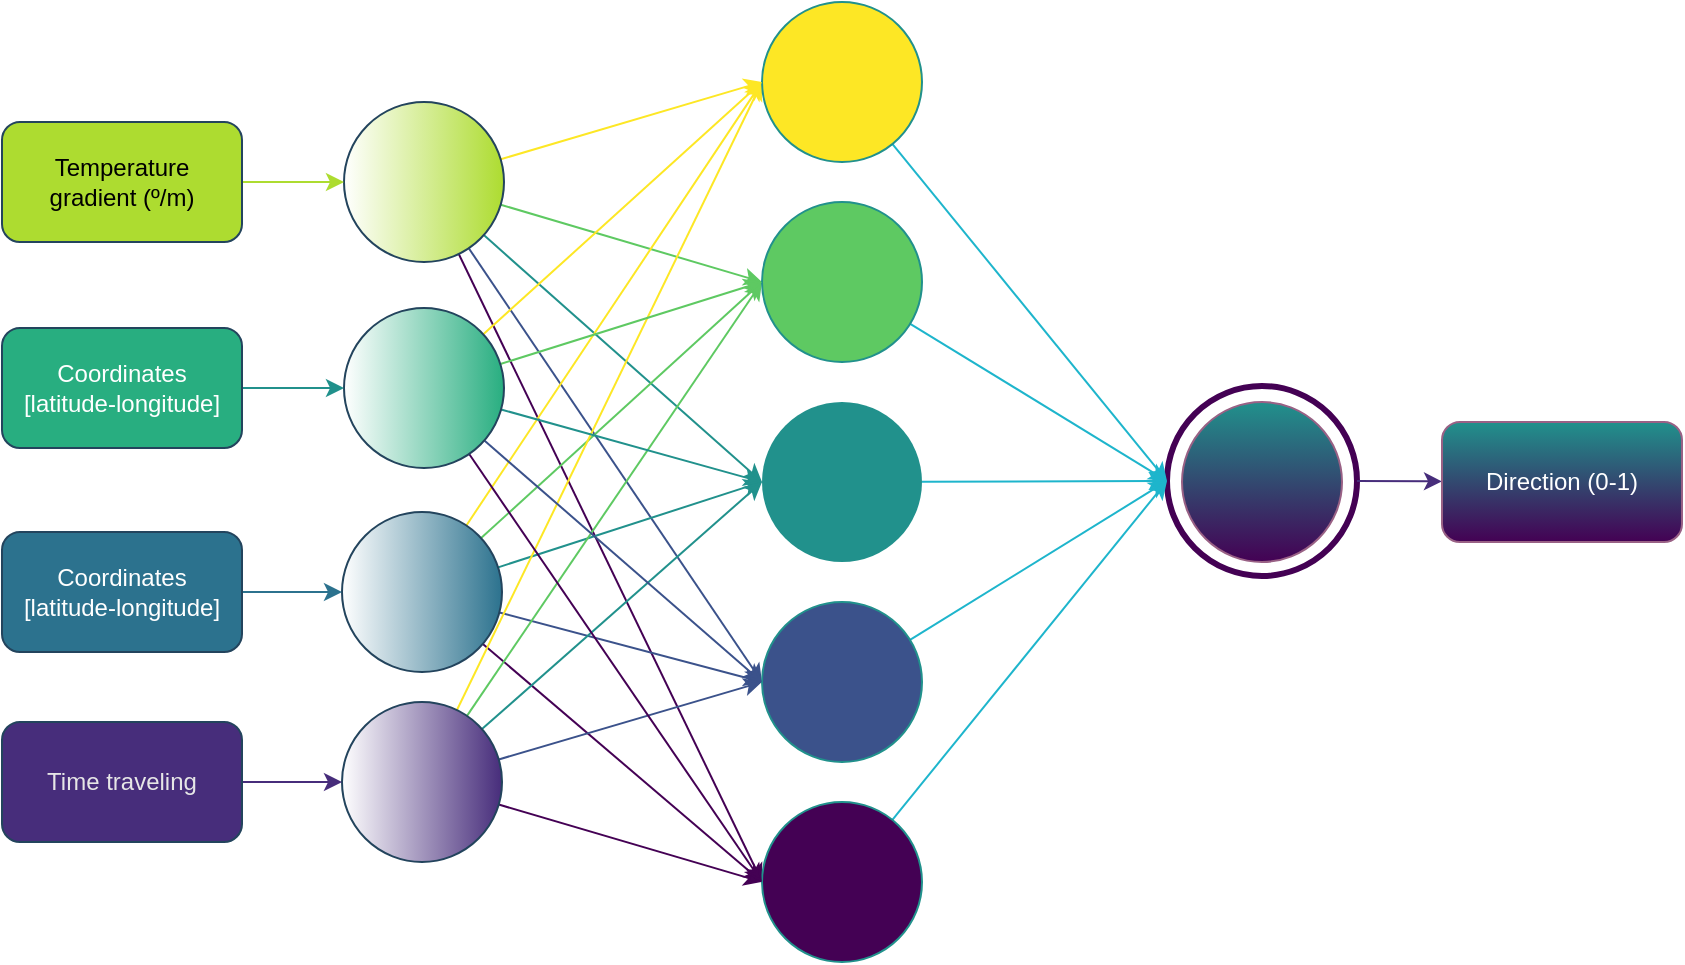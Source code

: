 <mxfile>
    <diagram id="D91BQI79NiKYmb_ce4ez" name="Página-1">
        <mxGraphModel dx="856" dy="627" grid="1" gridSize="10" guides="1" tooltips="1" connect="1" arrows="1" fold="1" page="1" pageScale="1" pageWidth="1169" pageHeight="827" math="0" shadow="0">
            <root>
                <mxCell id="0"/>
                <mxCell id="1" parent="0"/>
                <mxCell id="45" value="" style="ellipse;whiteSpace=wrap;html=1;aspect=fixed;fillColor=none;strokeColor=#440154;strokeWidth=3;" parent="1" vertex="1">
                    <mxGeometry x="747.5" y="366" width="95" height="95" as="geometry"/>
                </mxCell>
                <mxCell id="14" style="edgeStyle=none;html=1;entryX=0;entryY=0.5;entryDx=0;entryDy=0;strokeColor=#5EC962;" parent="1" source="2" target="12" edge="1">
                    <mxGeometry relative="1" as="geometry"/>
                </mxCell>
                <mxCell id="15" style="edgeStyle=none;html=1;entryX=0;entryY=0.5;entryDx=0;entryDy=0;strokeColor=#21918C;" parent="1" source="2" target="13" edge="1">
                    <mxGeometry relative="1" as="geometry"/>
                </mxCell>
                <mxCell id="33" style="edgeStyle=none;html=1;entryX=0;entryY=0.5;entryDx=0;entryDy=0;strokeColor=#3B528B;" parent="1" source="2" target="27" edge="1">
                    <mxGeometry relative="1" as="geometry"/>
                </mxCell>
                <mxCell id="34" style="edgeStyle=none;html=1;entryX=0;entryY=0.5;entryDx=0;entryDy=0;strokeColor=#FDE725;" parent="1" source="2" target="28" edge="1">
                    <mxGeometry relative="1" as="geometry"/>
                </mxCell>
                <mxCell id="35" style="edgeStyle=none;html=1;entryX=0;entryY=0.5;entryDx=0;entryDy=0;strokeColor=#440154;" parent="1" source="2" target="29" edge="1">
                    <mxGeometry relative="1" as="geometry"/>
                </mxCell>
                <mxCell id="2" value="" style="ellipse;whiteSpace=wrap;html=1;aspect=fixed;fillColor=#FFFFFF;strokeColor=#23445d;gradientColor=#ADDC30;gradientDirection=east;" parent="1" vertex="1">
                    <mxGeometry x="336" y="224" width="80" height="80" as="geometry"/>
                </mxCell>
                <mxCell id="17" style="edgeStyle=none;html=1;entryX=0;entryY=0.5;entryDx=0;entryDy=0;strokeColor=#5EC962;" parent="1" source="4" target="12" edge="1">
                    <mxGeometry relative="1" as="geometry"/>
                </mxCell>
                <mxCell id="19" style="edgeStyle=none;html=1;entryX=0;entryY=0.5;entryDx=0;entryDy=0;strokeColor=#21918C;" parent="1" source="4" target="13" edge="1">
                    <mxGeometry relative="1" as="geometry"/>
                </mxCell>
                <mxCell id="36" style="edgeStyle=none;html=1;entryX=0;entryY=0.5;entryDx=0;entryDy=0;strokeColor=#FDE725;" parent="1" source="4" target="28" edge="1">
                    <mxGeometry relative="1" as="geometry"/>
                </mxCell>
                <mxCell id="37" style="edgeStyle=none;html=1;entryX=0;entryY=0.5;entryDx=0;entryDy=0;strokeColor=#3B528B;" parent="1" source="4" target="27" edge="1">
                    <mxGeometry relative="1" as="geometry"/>
                </mxCell>
                <mxCell id="38" style="edgeStyle=none;html=1;entryX=0;entryY=0.5;entryDx=0;entryDy=0;strokeColor=#440154;" parent="1" source="4" target="29" edge="1">
                    <mxGeometry relative="1" as="geometry"/>
                </mxCell>
                <mxCell id="4" value="" style="ellipse;whiteSpace=wrap;html=1;aspect=fixed;fillColor=#FFFFFF;strokeColor=#23445d;gradientColor=#2c728e;gradientDirection=east;" parent="1" vertex="1">
                    <mxGeometry x="335" y="429" width="80" height="80" as="geometry"/>
                </mxCell>
                <mxCell id="20" style="edgeStyle=none;html=1;entryX=0;entryY=0.5;entryDx=0;entryDy=0;strokeColor=#21918C;" parent="1" source="5" target="13" edge="1">
                    <mxGeometry relative="1" as="geometry"/>
                </mxCell>
                <mxCell id="21" style="edgeStyle=none;html=1;entryX=0;entryY=0.5;entryDx=0;entryDy=0;strokeColor=#5EC962;" parent="1" source="5" target="12" edge="1">
                    <mxGeometry relative="1" as="geometry"/>
                </mxCell>
                <mxCell id="30" style="edgeStyle=none;html=1;entryX=0;entryY=0.5;entryDx=0;entryDy=0;strokeColor=#3B528B;" parent="1" source="5" target="27" edge="1">
                    <mxGeometry relative="1" as="geometry"/>
                </mxCell>
                <mxCell id="31" style="edgeStyle=none;html=1;entryX=0;entryY=0.5;entryDx=0;entryDy=0;strokeColor=#440154;" parent="1" source="5" target="29" edge="1">
                    <mxGeometry relative="1" as="geometry"/>
                </mxCell>
                <mxCell id="32" style="edgeStyle=none;html=1;entryX=0;entryY=0.5;entryDx=0;entryDy=0;strokeColor=#FDE725;" parent="1" source="5" target="28" edge="1">
                    <mxGeometry relative="1" as="geometry"/>
                </mxCell>
                <mxCell id="5" value="" style="ellipse;whiteSpace=wrap;html=1;aspect=fixed;fillColor=#FFFFFF;strokeColor=#23445d;gradientColor=#472d7b;gradientDirection=east;" parent="1" vertex="1">
                    <mxGeometry x="335" y="524" width="80" height="80" as="geometry"/>
                </mxCell>
                <mxCell id="9" value="" style="edgeStyle=none;html=1;strokeColor=#ADDC30;" parent="1" source="6" target="2" edge="1">
                    <mxGeometry relative="1" as="geometry"/>
                </mxCell>
                <mxCell id="6" value="Temperature&lt;br&gt;gradient (º/m)" style="rounded=1;whiteSpace=wrap;html=1;fillColor=#ADDC30;strokeColor=#23445d;gradientColor=#ADDC30;gradientDirection=east;fontColor=default;" parent="1" vertex="1">
                    <mxGeometry x="165" y="234" width="120" height="60" as="geometry"/>
                </mxCell>
                <mxCell id="10" value="" style="edgeStyle=none;html=1;strokeColor=#2C728E;fontColor=#E6E6E6;" parent="1" source="7" target="4" edge="1">
                    <mxGeometry relative="1" as="geometry"/>
                </mxCell>
                <mxCell id="7" value="Coordinates&lt;br&gt;[latitude-longitude]" style="rounded=1;whiteSpace=wrap;html=1;fillColor=#2C728E;strokeColor=#23445d;gradientColor=#2c728e;gradientDirection=east;fontColor=#FFFFFF;" parent="1" vertex="1">
                    <mxGeometry x="165" y="439" width="120" height="60" as="geometry"/>
                </mxCell>
                <mxCell id="11" value="" style="edgeStyle=none;html=1;strokeColor=#472D7B;fontColor=#E6E6E6;" parent="1" source="8" target="5" edge="1">
                    <mxGeometry relative="1" as="geometry"/>
                </mxCell>
                <mxCell id="8" value="Time traveling" style="rounded=1;whiteSpace=wrap;html=1;fillColor=#472D7B;strokeColor=#23445d;gradientColor=#472D7B;gradientDirection=east;fontColor=#E6E6E6;" parent="1" vertex="1">
                    <mxGeometry x="165" y="534" width="120" height="60" as="geometry"/>
                </mxCell>
                <mxCell id="24" style="edgeStyle=none;html=1;entryX=0;entryY=0.5;entryDx=0;entryDy=0;strokeColor=#1EB5CC;" parent="1" source="12" target="45" edge="1">
                    <mxGeometry relative="1" as="geometry"/>
                </mxCell>
                <mxCell id="12" value="" style="ellipse;whiteSpace=wrap;html=1;aspect=fixed;fillColor=#5ec962;strokeColor=#21918C;" parent="1" vertex="1">
                    <mxGeometry x="545" y="274" width="80" height="80" as="geometry"/>
                </mxCell>
                <mxCell id="23" value="" style="edgeStyle=none;html=1;strokeColor=#1EB5CC;entryX=0;entryY=0.5;entryDx=0;entryDy=0;" parent="1" source="13" target="45" edge="1">
                    <mxGeometry relative="1" as="geometry"/>
                </mxCell>
                <mxCell id="13" value="" style="ellipse;whiteSpace=wrap;html=1;aspect=fixed;fillColor=#21918c;strokeColor=none;" parent="1" vertex="1">
                    <mxGeometry x="545" y="374" width="80" height="80" as="geometry"/>
                </mxCell>
                <mxCell id="26" value="" style="edgeStyle=none;html=1;strokeColor=#472D7B;exitX=1;exitY=0.5;exitDx=0;exitDy=0;" parent="1" source="45" target="25" edge="1">
                    <mxGeometry relative="1" as="geometry"/>
                </mxCell>
                <mxCell id="22" value="" style="ellipse;whiteSpace=wrap;html=1;aspect=fixed;fillColor=#21918C;strokeColor=#996185;gradientColor=#440154;" parent="1" vertex="1">
                    <mxGeometry x="755" y="374" width="80" height="80" as="geometry"/>
                </mxCell>
                <mxCell id="25" value="Direction (0-1)" style="rounded=1;whiteSpace=wrap;html=1;fillColor=#21918C;strokeColor=#996185;gradientColor=#440154;fontColor=#FFFFFF;" parent="1" vertex="1">
                    <mxGeometry x="885" y="384" width="120" height="60" as="geometry"/>
                </mxCell>
                <mxCell id="39" style="edgeStyle=none;html=1;entryX=0;entryY=0.5;entryDx=0;entryDy=0;strokeColor=#1EB5CC;" parent="1" source="27" target="45" edge="1">
                    <mxGeometry relative="1" as="geometry"/>
                </mxCell>
                <mxCell id="27" value="" style="ellipse;whiteSpace=wrap;html=1;aspect=fixed;fillColor=#3b528b;strokeColor=#21918C;gradientColor=none;" parent="1" vertex="1">
                    <mxGeometry x="545" y="474" width="80" height="80" as="geometry"/>
                </mxCell>
                <mxCell id="41" style="edgeStyle=none;html=1;entryX=0;entryY=0.5;entryDx=0;entryDy=0;strokeColor=#1EB5CC;" parent="1" source="28" target="45" edge="1">
                    <mxGeometry relative="1" as="geometry"/>
                </mxCell>
                <mxCell id="28" value="" style="ellipse;whiteSpace=wrap;html=1;aspect=fixed;fillColor=#fde725;strokeColor=#21918C;" parent="1" vertex="1">
                    <mxGeometry x="545" y="174" width="80" height="80" as="geometry"/>
                </mxCell>
                <mxCell id="40" style="edgeStyle=none;html=1;entryX=0;entryY=0.5;entryDx=0;entryDy=0;strokeColor=#1EB5CC;" parent="1" source="29" target="45" edge="1">
                    <mxGeometry relative="1" as="geometry"/>
                </mxCell>
                <mxCell id="29" value="" style="ellipse;whiteSpace=wrap;html=1;aspect=fixed;fillColor=#440154;strokeColor=#21918C;" parent="1" vertex="1">
                    <mxGeometry x="545" y="574" width="80" height="80" as="geometry"/>
                </mxCell>
                <mxCell id="47" style="edgeStyle=none;html=1;entryX=0;entryY=0.5;entryDx=0;entryDy=0;strokeColor=#FDE725;" edge="1" parent="1" source="46" target="28">
                    <mxGeometry relative="1" as="geometry"/>
                </mxCell>
                <mxCell id="48" style="edgeStyle=none;html=1;entryX=0;entryY=0.5;entryDx=0;entryDy=0;strokeColor=#5EC962;" edge="1" parent="1" source="46" target="12">
                    <mxGeometry relative="1" as="geometry"/>
                </mxCell>
                <mxCell id="49" style="edgeStyle=none;html=1;entryX=0;entryY=0.5;entryDx=0;entryDy=0;strokeColor=#21918C;" edge="1" parent="1" source="46" target="13">
                    <mxGeometry relative="1" as="geometry"/>
                </mxCell>
                <mxCell id="50" style="edgeStyle=none;html=1;entryX=0;entryY=0.5;entryDx=0;entryDy=0;strokeColor=#3B528B;" edge="1" parent="1" source="46" target="27">
                    <mxGeometry relative="1" as="geometry"/>
                </mxCell>
                <mxCell id="51" style="edgeStyle=none;html=1;entryX=0;entryY=0.5;entryDx=0;entryDy=0;strokeColor=#440154;" edge="1" parent="1" source="46" target="29">
                    <mxGeometry relative="1" as="geometry"/>
                </mxCell>
                <mxCell id="46" value="" style="ellipse;whiteSpace=wrap;html=1;aspect=fixed;fillColor=#FFFFFF;strokeColor=#23445d;gradientColor=#28ae80;gradientDirection=east;" vertex="1" parent="1">
                    <mxGeometry x="336" y="327" width="80" height="80" as="geometry"/>
                </mxCell>
                <mxCell id="53" value="" style="edgeStyle=none;html=1;strokeColor=#21918C;" edge="1" parent="1" source="52" target="46">
                    <mxGeometry relative="1" as="geometry"/>
                </mxCell>
                <mxCell id="52" value="Coordinates&lt;br&gt;[latitude-longitude]" style="rounded=1;whiteSpace=wrap;html=1;fillColor=#28AE80;strokeColor=#23445d;gradientColor=#28ae80;gradientDirection=east;fontColor=#FFFFFF;" vertex="1" parent="1">
                    <mxGeometry x="165" y="337" width="120" height="60" as="geometry"/>
                </mxCell>
            </root>
        </mxGraphModel>
    </diagram>
</mxfile>